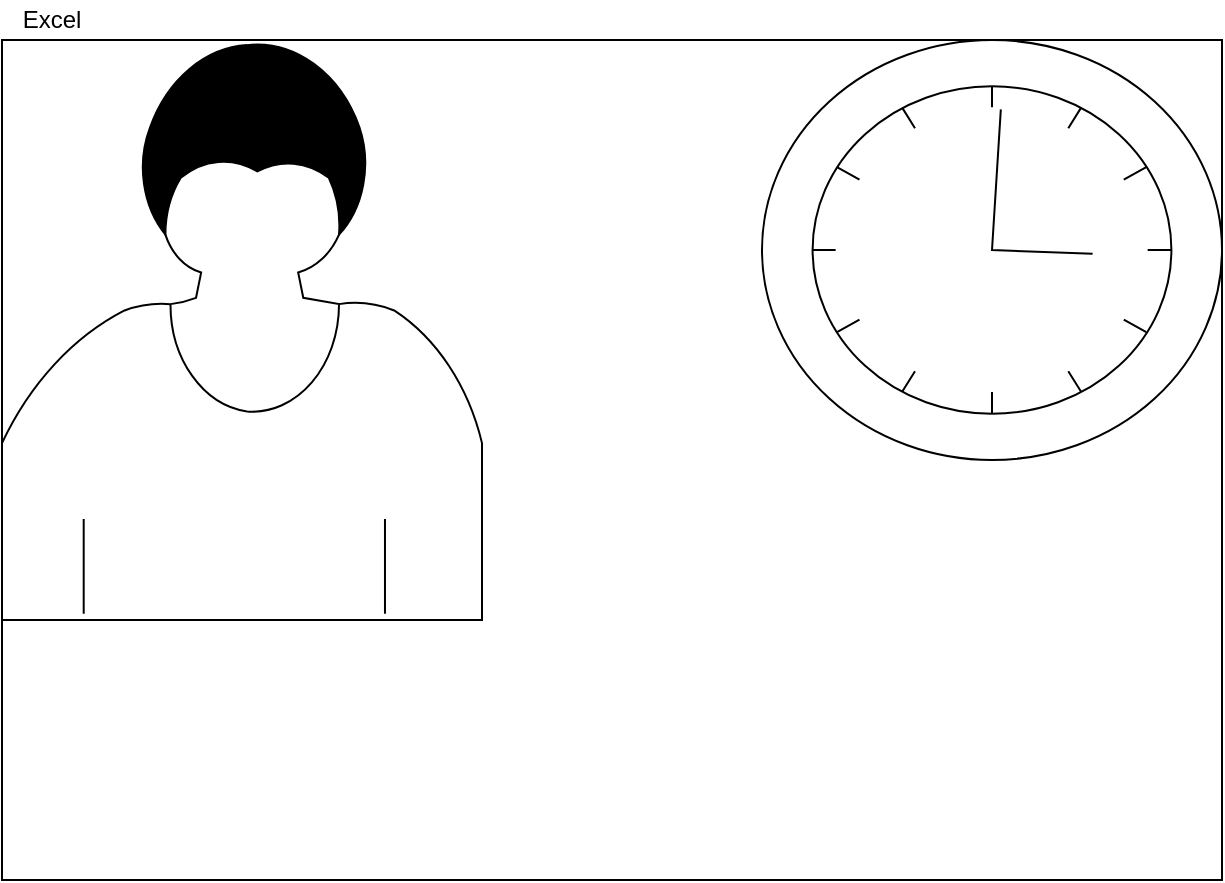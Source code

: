 <mxfile version="14.1.1" type="github">
  <diagram id="KRyvuwBQjRRn72fbIVl8" name="Page-1">
    <mxGraphModel dx="1422" dy="762" grid="1" gridSize="10" guides="1" tooltips="1" connect="1" arrows="1" fold="1" page="1" pageScale="1" pageWidth="827" pageHeight="1169" math="0" shadow="0">
      <root>
        <mxCell id="0" />
        <mxCell id="1" parent="0" />
        <mxCell id="gDZjHXR-zEzYqG8X9dRS-1" value="" style="rounded=0;whiteSpace=wrap;html=1;" vertex="1" parent="1">
          <mxGeometry x="150" y="220" width="610" height="420" as="geometry" />
        </mxCell>
        <mxCell id="gDZjHXR-zEzYqG8X9dRS-2" value="Excel" style="text;html=1;strokeColor=none;fillColor=none;align=center;verticalAlign=middle;whiteSpace=wrap;rounded=0;" vertex="1" parent="1">
          <mxGeometry x="150" y="200" width="50" height="20" as="geometry" />
        </mxCell>
        <mxCell id="gDZjHXR-zEzYqG8X9dRS-3" value="" style="shape=mxgraph.bpmn.user_task;html=1;outlineConnect=0;" vertex="1" parent="1">
          <mxGeometry x="150" y="220" width="240" height="290" as="geometry" />
        </mxCell>
        <mxCell id="gDZjHXR-zEzYqG8X9dRS-4" value="" style="shape=mxgraph.bpmn.shape;html=1;verticalLabelPosition=bottom;labelBackgroundColor=#ffffff;verticalAlign=top;align=center;perimeter=ellipsePerimeter;outlineConnect=0;outline=eventInt;symbol=timer;" vertex="1" parent="1">
          <mxGeometry x="530" y="220" width="230" height="210" as="geometry" />
        </mxCell>
      </root>
    </mxGraphModel>
  </diagram>
</mxfile>
